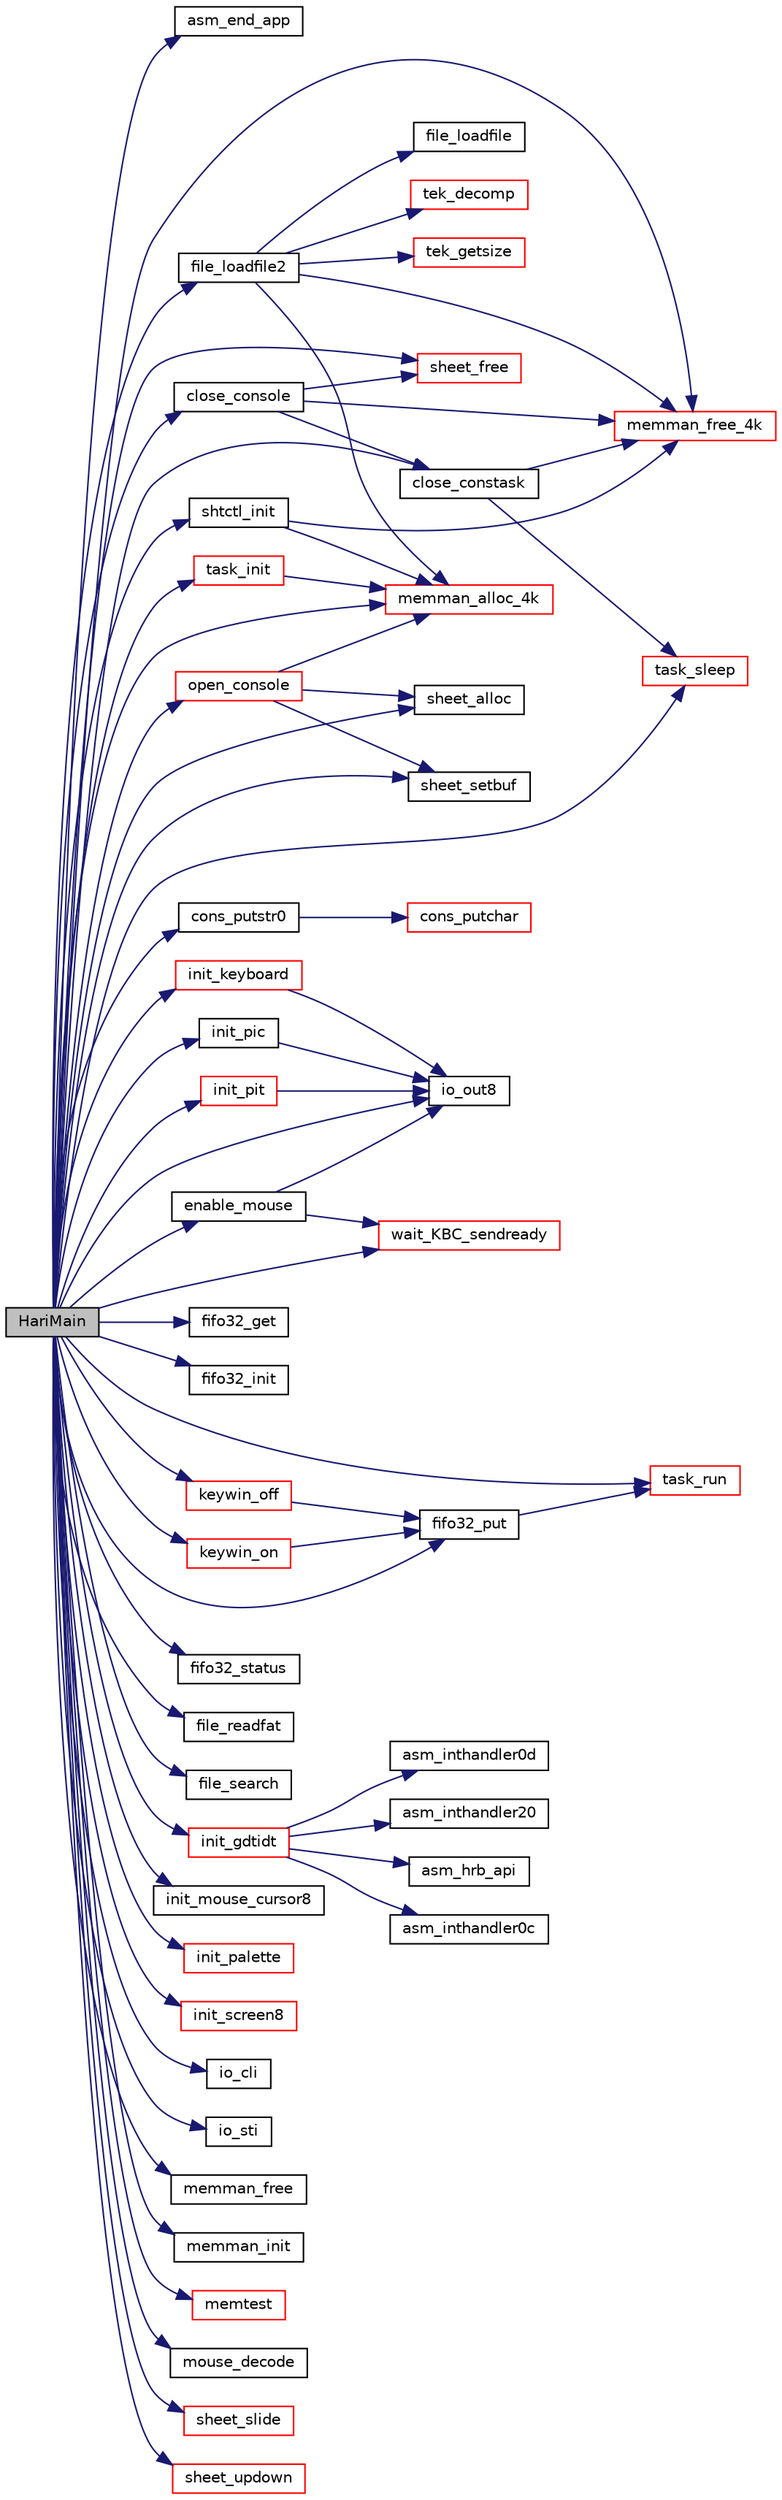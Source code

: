 digraph "HariMain"
{
 // LATEX_PDF_SIZE
  edge [fontname="Helvetica",fontsize="10",labelfontname="Helvetica",labelfontsize="10"];
  node [fontname="Helvetica",fontsize="10",shape=record];
  rankdir="LR";
  Node1 [label="HariMain",height=0.2,width=0.4,color="black", fillcolor="grey75", style="filled", fontcolor="black",tooltip=" "];
  Node1 -> Node2 [color="midnightblue",fontsize="10",style="solid",fontname="Helvetica"];
  Node2 [label="asm_end_app",height=0.2,width=0.4,color="black", fillcolor="white", style="filled",URL="$bootpack_8h.html#a64acf4b04a5ff493c4ecb7c433f2885a",tooltip=" "];
  Node1 -> Node3 [color="midnightblue",fontsize="10",style="solid",fontname="Helvetica"];
  Node3 [label="close_console",height=0.2,width=0.4,color="black", fillcolor="white", style="filled",URL="$bootpack_8c.html#ad95faecce92c7b2cb5919ddf459beb63",tooltip=" "];
  Node3 -> Node4 [color="midnightblue",fontsize="10",style="solid",fontname="Helvetica"];
  Node4 [label="close_constask",height=0.2,width=0.4,color="black", fillcolor="white", style="filled",URL="$bootpack_8c.html#a6231f60d8937908a5c86e4901701c060",tooltip=" "];
  Node4 -> Node5 [color="midnightblue",fontsize="10",style="solid",fontname="Helvetica"];
  Node5 [label="memman_free_4k",height=0.2,width=0.4,color="red", fillcolor="white", style="filled",URL="$bootpack_8h.html#acad1337e14f758731d8241ee094d1a86",tooltip=" "];
  Node4 -> Node7 [color="midnightblue",fontsize="10",style="solid",fontname="Helvetica"];
  Node7 [label="task_sleep",height=0.2,width=0.4,color="red", fillcolor="white", style="filled",URL="$bootpack_8h.html#ad8d41e312627e0054a1a9d61ca173ff1",tooltip=" "];
  Node3 -> Node5 [color="midnightblue",fontsize="10",style="solid",fontname="Helvetica"];
  Node3 -> Node12 [color="midnightblue",fontsize="10",style="solid",fontname="Helvetica"];
  Node12 [label="sheet_free",height=0.2,width=0.4,color="red", fillcolor="white", style="filled",URL="$bootpack_8h.html#ac3586d30712a7294662c6588175348e0",tooltip="使い終わったウインドウを開放します"];
  Node1 -> Node4 [color="midnightblue",fontsize="10",style="solid",fontname="Helvetica"];
  Node1 -> Node16 [color="midnightblue",fontsize="10",style="solid",fontname="Helvetica"];
  Node16 [label="cons_putstr0",height=0.2,width=0.4,color="black", fillcolor="white", style="filled",URL="$bootpack_8h.html#a6a3da535464b8bd88457538ad73058e1",tooltip=" "];
  Node16 -> Node17 [color="midnightblue",fontsize="10",style="solid",fontname="Helvetica"];
  Node17 [label="cons_putchar",height=0.2,width=0.4,color="red", fillcolor="white", style="filled",URL="$console_8c.html#a4197ccd3ce2053ca0c778fed7da81252",tooltip=" "];
  Node1 -> Node25 [color="midnightblue",fontsize="10",style="solid",fontname="Helvetica"];
  Node25 [label="enable_mouse",height=0.2,width=0.4,color="black", fillcolor="white", style="filled",URL="$bootpack_8h.html#a42740b291ad8258327a7334c89f1fe6a",tooltip=" "];
  Node25 -> Node26 [color="midnightblue",fontsize="10",style="solid",fontname="Helvetica"];
  Node26 [label="io_out8",height=0.2,width=0.4,color="black", fillcolor="white", style="filled",URL="$bootpack_8h.html#a23ae700e52c0cde96d20fc539826d532",tooltip=" "];
  Node25 -> Node27 [color="midnightblue",fontsize="10",style="solid",fontname="Helvetica"];
  Node27 [label="wait_KBC_sendready",height=0.2,width=0.4,color="red", fillcolor="white", style="filled",URL="$bootpack_8h.html#a04ae938de161573bab61a7d806704cd8",tooltip=" "];
  Node1 -> Node29 [color="midnightblue",fontsize="10",style="solid",fontname="Helvetica"];
  Node29 [label="fifo32_get",height=0.2,width=0.4,color="black", fillcolor="white", style="filled",URL="$bootpack_8h.html#aa5d8708f8d80c1950641ce7db6b846bd",tooltip=" "];
  Node1 -> Node30 [color="midnightblue",fontsize="10",style="solid",fontname="Helvetica"];
  Node30 [label="fifo32_init",height=0.2,width=0.4,color="black", fillcolor="white", style="filled",URL="$bootpack_8h.html#a4eac38701a0d14f4ccd26e777acbb173",tooltip=" "];
  Node1 -> Node31 [color="midnightblue",fontsize="10",style="solid",fontname="Helvetica"];
  Node31 [label="fifo32_put",height=0.2,width=0.4,color="black", fillcolor="white", style="filled",URL="$bootpack_8h.html#a5c1bea596c94c2a89840d555c98abb84",tooltip=" "];
  Node31 -> Node32 [color="midnightblue",fontsize="10",style="solid",fontname="Helvetica"];
  Node32 [label="task_run",height=0.2,width=0.4,color="red", fillcolor="white", style="filled",URL="$bootpack_8h.html#a579117953072527527cd89b4ebc929ef",tooltip=" "];
  Node1 -> Node34 [color="midnightblue",fontsize="10",style="solid",fontname="Helvetica"];
  Node34 [label="fifo32_status",height=0.2,width=0.4,color="black", fillcolor="white", style="filled",URL="$bootpack_8h.html#addecf769f44a7f17a964e2ce5ba3f255",tooltip=" "];
  Node1 -> Node35 [color="midnightblue",fontsize="10",style="solid",fontname="Helvetica"];
  Node35 [label="file_loadfile2",height=0.2,width=0.4,color="black", fillcolor="white", style="filled",URL="$bootpack_8h.html#a33cd1c9ec67b310356d3e8a71868c156",tooltip=" "];
  Node35 -> Node36 [color="midnightblue",fontsize="10",style="solid",fontname="Helvetica"];
  Node36 [label="file_loadfile",height=0.2,width=0.4,color="black", fillcolor="white", style="filled",URL="$file_8c.html#a42bc90f073a4c6e4402de1ccbf1747bd",tooltip=" "];
  Node35 -> Node37 [color="midnightblue",fontsize="10",style="solid",fontname="Helvetica"];
  Node37 [label="memman_alloc_4k",height=0.2,width=0.4,color="red", fillcolor="white", style="filled",URL="$bootpack_8h.html#a0b2b807ae567c0c3a0f5878b6ea95383",tooltip=" "];
  Node35 -> Node5 [color="midnightblue",fontsize="10",style="solid",fontname="Helvetica"];
  Node35 -> Node39 [color="midnightblue",fontsize="10",style="solid",fontname="Helvetica"];
  Node39 [label="tek_decomp",height=0.2,width=0.4,color="red", fillcolor="white", style="filled",URL="$bootpack_8h.html#a65ad1e05ea04302ba9c7a2b8b2b2bf99",tooltip=" "];
  Node35 -> Node54 [color="midnightblue",fontsize="10",style="solid",fontname="Helvetica"];
  Node54 [label="tek_getsize",height=0.2,width=0.4,color="red", fillcolor="white", style="filled",URL="$bootpack_8h.html#aa88ef0b8b73e80fbcdf4e9a3d5da3844",tooltip=" "];
  Node1 -> Node55 [color="midnightblue",fontsize="10",style="solid",fontname="Helvetica"];
  Node55 [label="file_readfat",height=0.2,width=0.4,color="black", fillcolor="white", style="filled",URL="$bootpack_8h.html#a53fcda0d66b498de64fda0ddfd041002",tooltip=" "];
  Node1 -> Node56 [color="midnightblue",fontsize="10",style="solid",fontname="Helvetica"];
  Node56 [label="file_search",height=0.2,width=0.4,color="black", fillcolor="white", style="filled",URL="$bootpack_8h.html#a351fe46d5dd8d8fa194636c54ff2acaf",tooltip=" "];
  Node1 -> Node57 [color="midnightblue",fontsize="10",style="solid",fontname="Helvetica"];
  Node57 [label="init_gdtidt",height=0.2,width=0.4,color="red", fillcolor="white", style="filled",URL="$bootpack_8h.html#ad5b36851d779bf52f1398e31f55ddc9d",tooltip=" "];
  Node57 -> Node58 [color="midnightblue",fontsize="10",style="solid",fontname="Helvetica"];
  Node58 [label="asm_hrb_api",height=0.2,width=0.4,color="black", fillcolor="white", style="filled",URL="$bootpack_8h.html#a3f0b9e8bde51dc3ed58642ff2f653454",tooltip=" "];
  Node57 -> Node59 [color="midnightblue",fontsize="10",style="solid",fontname="Helvetica"];
  Node59 [label="asm_inthandler0c",height=0.2,width=0.4,color="black", fillcolor="white", style="filled",URL="$bootpack_8h.html#abcbe6ab7de11ead7c369c41cac634237",tooltip=" "];
  Node57 -> Node60 [color="midnightblue",fontsize="10",style="solid",fontname="Helvetica"];
  Node60 [label="asm_inthandler0d",height=0.2,width=0.4,color="black", fillcolor="white", style="filled",URL="$bootpack_8h.html#a5dd851eafcfb3598ee2526eacb19bce9",tooltip=" "];
  Node57 -> Node61 [color="midnightblue",fontsize="10",style="solid",fontname="Helvetica"];
  Node61 [label="asm_inthandler20",height=0.2,width=0.4,color="black", fillcolor="white", style="filled",URL="$bootpack_8h.html#abf9da88d9dae08dab301bc337996ca87",tooltip=" "];
  Node1 -> Node68 [color="midnightblue",fontsize="10",style="solid",fontname="Helvetica"];
  Node68 [label="init_keyboard",height=0.2,width=0.4,color="red", fillcolor="white", style="filled",URL="$bootpack_8h.html#acd24e074d17cc0f29ae3808498b6d012",tooltip=" "];
  Node68 -> Node26 [color="midnightblue",fontsize="10",style="solid",fontname="Helvetica"];
  Node1 -> Node70 [color="midnightblue",fontsize="10",style="solid",fontname="Helvetica"];
  Node70 [label="init_mouse_cursor8",height=0.2,width=0.4,color="black", fillcolor="white", style="filled",URL="$bootpack_8h.html#a335989fd7a070b4772b6640dcf82d23e",tooltip=" "];
  Node1 -> Node71 [color="midnightblue",fontsize="10",style="solid",fontname="Helvetica"];
  Node71 [label="init_palette",height=0.2,width=0.4,color="red", fillcolor="white", style="filled",URL="$bootpack_8h.html#a42a564ae1340c89e85f7ef58c6f8e46e",tooltip=" "];
  Node1 -> Node80 [color="midnightblue",fontsize="10",style="solid",fontname="Helvetica"];
  Node80 [label="init_pic",height=0.2,width=0.4,color="black", fillcolor="white", style="filled",URL="$bootpack_8h.html#afbc0dbef6f15e2df21b38724ea38c483",tooltip=" "];
  Node80 -> Node26 [color="midnightblue",fontsize="10",style="solid",fontname="Helvetica"];
  Node1 -> Node81 [color="midnightblue",fontsize="10",style="solid",fontname="Helvetica"];
  Node81 [label="init_pit",height=0.2,width=0.4,color="red", fillcolor="white", style="filled",URL="$bootpack_8h.html#afb4e76c5cfcf522b4cf2949cc2d5539f",tooltip=" "];
  Node81 -> Node26 [color="midnightblue",fontsize="10",style="solid",fontname="Helvetica"];
  Node1 -> Node83 [color="midnightblue",fontsize="10",style="solid",fontname="Helvetica"];
  Node83 [label="init_screen8",height=0.2,width=0.4,color="red", fillcolor="white", style="filled",URL="$bootpack_8h.html#a080c9dc05b60bc16c1b06437e995b970",tooltip=" "];
  Node1 -> Node77 [color="midnightblue",fontsize="10",style="solid",fontname="Helvetica"];
  Node77 [label="io_cli",height=0.2,width=0.4,color="black", fillcolor="white", style="filled",URL="$bootpack_8h.html#a8efff3df95d8ca5965876fe8949f99ae",tooltip=" "];
  Node1 -> Node26 [color="midnightblue",fontsize="10",style="solid",fontname="Helvetica"];
  Node1 -> Node85 [color="midnightblue",fontsize="10",style="solid",fontname="Helvetica"];
  Node85 [label="io_sti",height=0.2,width=0.4,color="black", fillcolor="white", style="filled",URL="$bootpack_8h.html#a2c79d0d7b1caa7fe6260a55e5136872e",tooltip=" "];
  Node1 -> Node86 [color="midnightblue",fontsize="10",style="solid",fontname="Helvetica"];
  Node86 [label="keywin_off",height=0.2,width=0.4,color="red", fillcolor="white", style="filled",URL="$bootpack_8c.html#a3291fa635de41b5787cb1dad02220bfc",tooltip=" "];
  Node86 -> Node31 [color="midnightblue",fontsize="10",style="solid",fontname="Helvetica"];
  Node1 -> Node88 [color="midnightblue",fontsize="10",style="solid",fontname="Helvetica"];
  Node88 [label="keywin_on",height=0.2,width=0.4,color="red", fillcolor="white", style="filled",URL="$bootpack_8c.html#a324c7ef71ec40c7c4eead398ecabbce5",tooltip=" "];
  Node88 -> Node31 [color="midnightblue",fontsize="10",style="solid",fontname="Helvetica"];
  Node1 -> Node37 [color="midnightblue",fontsize="10",style="solid",fontname="Helvetica"];
  Node1 -> Node89 [color="midnightblue",fontsize="10",style="solid",fontname="Helvetica"];
  Node89 [label="memman_free",height=0.2,width=0.4,color="black", fillcolor="white", style="filled",URL="$bootpack_8h.html#a4d14a01ac8b137a266aafe80c5102a52",tooltip=" "];
  Node1 -> Node5 [color="midnightblue",fontsize="10",style="solid",fontname="Helvetica"];
  Node1 -> Node90 [color="midnightblue",fontsize="10",style="solid",fontname="Helvetica"];
  Node90 [label="memman_init",height=0.2,width=0.4,color="black", fillcolor="white", style="filled",URL="$bootpack_8h.html#a8b80d84323d02134be3ecc3f5d7cbcd2",tooltip=" "];
  Node1 -> Node91 [color="midnightblue",fontsize="10",style="solid",fontname="Helvetica"];
  Node91 [label="memtest",height=0.2,width=0.4,color="red", fillcolor="white", style="filled",URL="$bootpack_8h.html#a457da672ff618c99ae94b1227d45119b",tooltip=" "];
  Node1 -> Node95 [color="midnightblue",fontsize="10",style="solid",fontname="Helvetica"];
  Node95 [label="mouse_decode",height=0.2,width=0.4,color="black", fillcolor="white", style="filled",URL="$bootpack_8h.html#a4da7c7903cdc3169e5b21f70236d76d5",tooltip=" "];
  Node1 -> Node96 [color="midnightblue",fontsize="10",style="solid",fontname="Helvetica"];
  Node96 [label="open_console",height=0.2,width=0.4,color="red", fillcolor="white", style="filled",URL="$bootpack_8c.html#a6a7720c122ae0f96494e98c38c6e365e",tooltip=" "];
  Node96 -> Node37 [color="midnightblue",fontsize="10",style="solid",fontname="Helvetica"];
  Node96 -> Node125 [color="midnightblue",fontsize="10",style="solid",fontname="Helvetica"];
  Node125 [label="sheet_alloc",height=0.2,width=0.4,color="black", fillcolor="white", style="filled",URL="$bootpack_8h.html#a543661af64ed9055c819e0dd7b61d01e",tooltip="sheets0[]の中から未使用ウインドウを探します 見つかったら使用中マークをつけてその番地を返します 高さ-1は未設定なので非表示にします"];
  Node96 -> Node126 [color="midnightblue",fontsize="10",style="solid",fontname="Helvetica"];
  Node126 [label="sheet_setbuf",height=0.2,width=0.4,color="black", fillcolor="white", style="filled",URL="$bootpack_8h.html#a6c14343c7c0566620635e9ccd17e21e0",tooltip="ウインドウのバッファや大きさ、透明色を設定します"];
  Node1 -> Node125 [color="midnightblue",fontsize="10",style="solid",fontname="Helvetica"];
  Node1 -> Node12 [color="midnightblue",fontsize="10",style="solid",fontname="Helvetica"];
  Node1 -> Node126 [color="midnightblue",fontsize="10",style="solid",fontname="Helvetica"];
  Node1 -> Node119 [color="midnightblue",fontsize="10",style="solid",fontname="Helvetica"];
  Node119 [label="sheet_slide",height=0.2,width=0.4,color="red", fillcolor="white", style="filled",URL="$bootpack_8h.html#aca08bb322ec0c2110e2a071e383832de",tooltip="ウインドウの高さを変えずに上下左右に移動します"];
  Node1 -> Node120 [color="midnightblue",fontsize="10",style="solid",fontname="Helvetica"];
  Node120 [label="sheet_updown",height=0.2,width=0.4,color="red", fillcolor="white", style="filled",URL="$bootpack_8h.html#ad590bf68e2aa06a5fe99c03ad4c56785",tooltip="指定された高さにウインドウを設定します"];
  Node1 -> Node127 [color="midnightblue",fontsize="10",style="solid",fontname="Helvetica"];
  Node127 [label="shtctl_init",height=0.2,width=0.4,color="black", fillcolor="white", style="filled",URL="$bootpack_8h.html#a36f9284550ad0030f5dd64154a04a7d8",tooltip="シートコントロールの初期化を行います"];
  Node127 -> Node37 [color="midnightblue",fontsize="10",style="solid",fontname="Helvetica"];
  Node127 -> Node5 [color="midnightblue",fontsize="10",style="solid",fontname="Helvetica"];
  Node1 -> Node128 [color="midnightblue",fontsize="10",style="solid",fontname="Helvetica"];
  Node128 [label="task_init",height=0.2,width=0.4,color="red", fillcolor="white", style="filled",URL="$bootpack_8h.html#a9f9404be472fb9fc3aa79501f67190a1",tooltip=" "];
  Node128 -> Node37 [color="midnightblue",fontsize="10",style="solid",fontname="Helvetica"];
  Node1 -> Node32 [color="midnightblue",fontsize="10",style="solid",fontname="Helvetica"];
  Node1 -> Node7 [color="midnightblue",fontsize="10",style="solid",fontname="Helvetica"];
  Node1 -> Node27 [color="midnightblue",fontsize="10",style="solid",fontname="Helvetica"];
}
